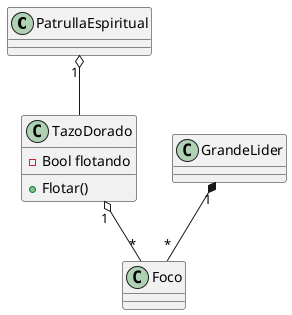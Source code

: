 @startuml diagrama

class PatrullaEspiritual
class TazoDorado{
    -Bool flotando
    +Flotar()
}
class Foco
Class GrandeLider


TazoDorado "1" o-- "*" Foco
PatrullaEspiritual "1" o-- TazoDorado
GrandeLider "1" *--  "*" Foco








@enduml